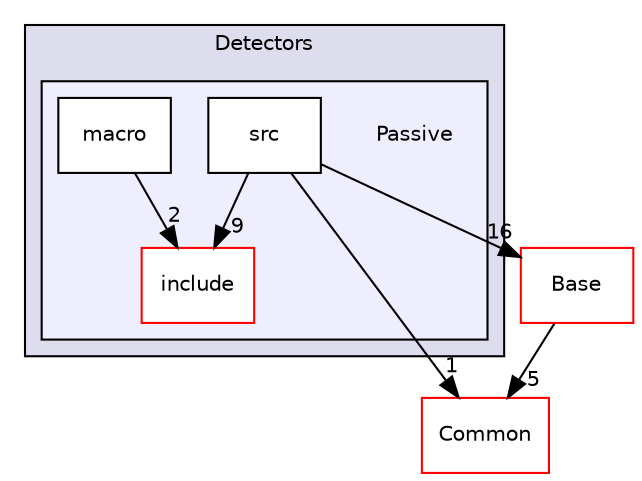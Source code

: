 digraph "/home/travis/build/AliceO2Group/AliceO2/Detectors/Passive" {
  bgcolor=transparent;
  compound=true
  node [ fontsize="10", fontname="Helvetica"];
  edge [ labelfontsize="10", labelfontname="Helvetica"];
  subgraph clusterdir_051dca18e802f8e9474f2e30d29c04e0 {
    graph [ bgcolor="#ddddee", pencolor="black", label="Detectors" fontname="Helvetica", fontsize="10", URL="dir_051dca18e802f8e9474f2e30d29c04e0.html"]
  subgraph clusterdir_f01815b857f9009bea48e2cb39492245 {
    graph [ bgcolor="#eeeeff", pencolor="black", label="" URL="dir_f01815b857f9009bea48e2cb39492245.html"];
    dir_f01815b857f9009bea48e2cb39492245 [shape=plaintext label="Passive"];
    dir_d5ecc06a730b889a096d12946000dd48 [shape=box label="include" color="red" fillcolor="white" style="filled" URL="dir_d5ecc06a730b889a096d12946000dd48.html"];
    dir_60ceea4fffc21e7f6027a6980597a46c [shape=box label="macro" color="black" fillcolor="white" style="filled" URL="dir_60ceea4fffc21e7f6027a6980597a46c.html"];
    dir_10d76898a04551763acb591e169d8789 [shape=box label="src" color="black" fillcolor="white" style="filled" URL="dir_10d76898a04551763acb591e169d8789.html"];
  }
  }
  dir_4ab6b4cc6a7edbff49100e9123df213f [shape=box label="Common" color="red" URL="dir_4ab6b4cc6a7edbff49100e9123df213f.html"];
  dir_37c90836491b695b472bf98d1be8336b [shape=box label="Base" color="red" URL="dir_37c90836491b695b472bf98d1be8336b.html"];
  dir_60ceea4fffc21e7f6027a6980597a46c->dir_d5ecc06a730b889a096d12946000dd48 [headlabel="2", labeldistance=1.5 headhref="dir_000263_000261.html"];
  dir_37c90836491b695b472bf98d1be8336b->dir_4ab6b4cc6a7edbff49100e9123df213f [headlabel="5", labeldistance=1.5 headhref="dir_000139_000016.html"];
  dir_10d76898a04551763acb591e169d8789->dir_4ab6b4cc6a7edbff49100e9123df213f [headlabel="1", labeldistance=1.5 headhref="dir_000264_000016.html"];
  dir_10d76898a04551763acb591e169d8789->dir_37c90836491b695b472bf98d1be8336b [headlabel="16", labeldistance=1.5 headhref="dir_000264_000139.html"];
  dir_10d76898a04551763acb591e169d8789->dir_d5ecc06a730b889a096d12946000dd48 [headlabel="9", labeldistance=1.5 headhref="dir_000264_000261.html"];
}

